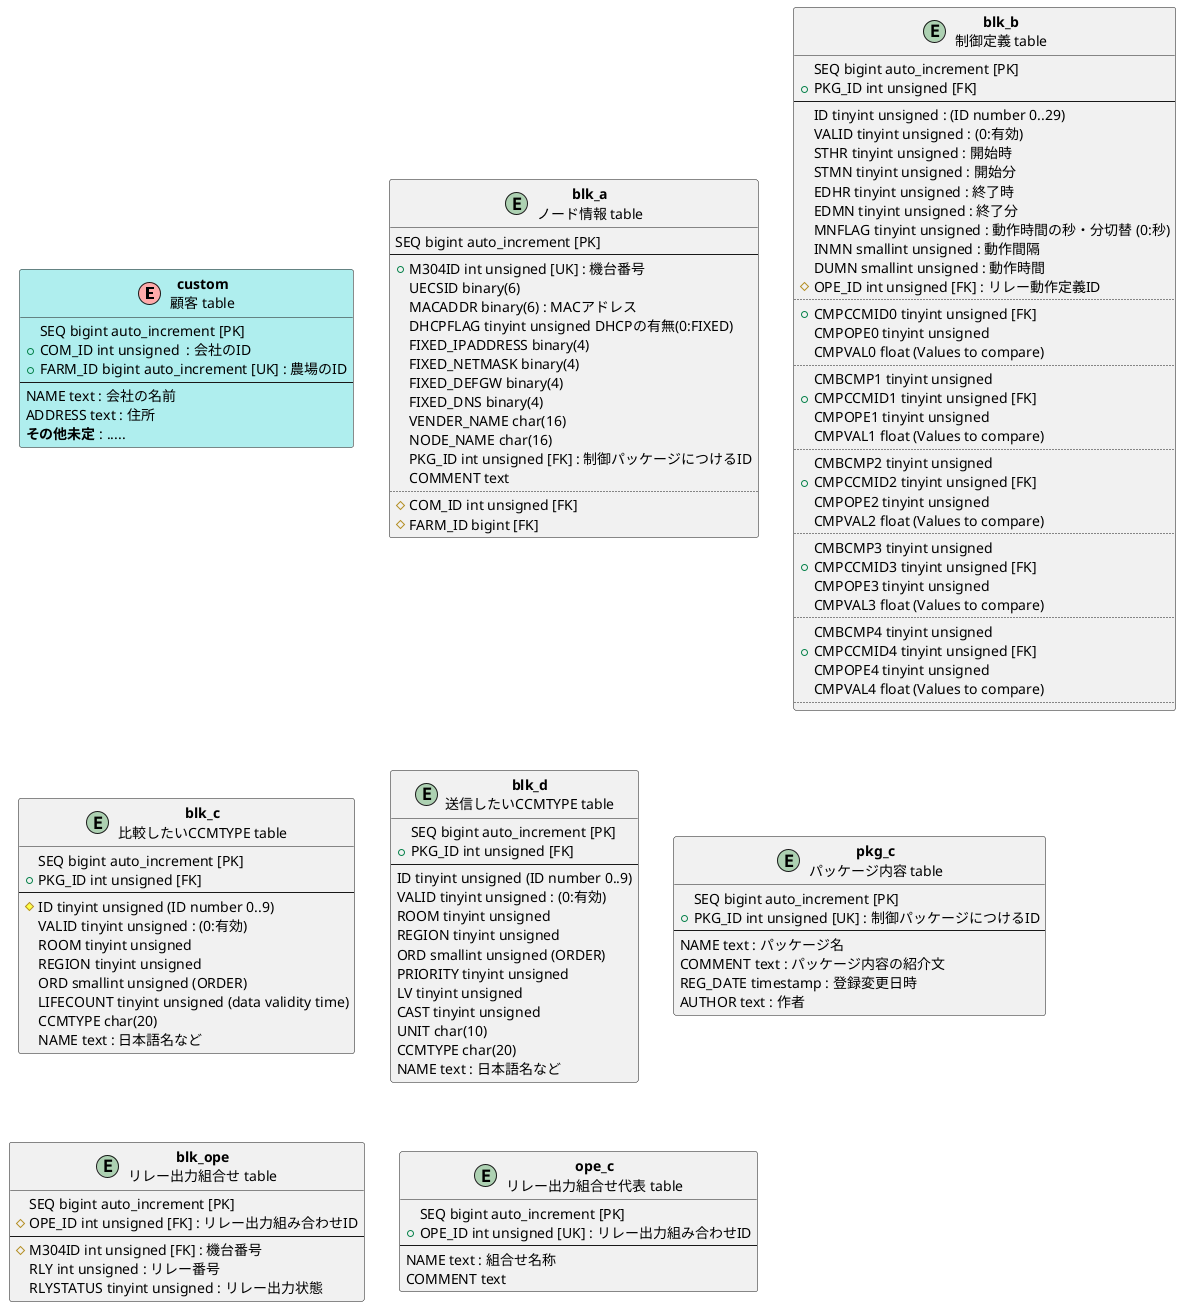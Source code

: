 @startuml tables
entity tbl_custom as "**custom**\n顧客 table" <<(E,#FFAAAA)>> #PaleTurquoise {
    SEQ bigint auto_increment [PK]
    + COM_ID int unsigned  : 会社のID
    + FARM_ID bigint auto_increment [UK] : 農場のID
    --
    NAME text : 会社の名前
    ADDRESS text : 住所
    **その他未定** : .....
}

entity blk_a as "**blk_a**\nノード情報 table" {
  SEQ bigint auto_increment [PK]
--
  + M304ID int unsigned [UK] : 機台番号
  UECSID binary(6)
  MACADDR binary(6) : MACアドレス
  DHCPFLAG tinyint unsigned DHCPの有無(0:FIXED)
  FIXED_IPADDRESS binary(4)
  FIXED_NETMASK binary(4)
  FIXED_DEFGW binary(4)
  FIXED_DNS binary(4)
  VENDER_NAME char(16)
  NODE_NAME char(16)
  PKG_ID int unsigned [FK] : 制御パッケージにつけるID
  COMMENT text
  ..
  # COM_ID int unsigned [FK]
  # FARM_ID bigint [FK]
}
  

entity blk_b as "**blk_b**\n制御定義 table" {
    SEQ bigint auto_increment [PK]
    + PKG_ID int unsigned [FK]
    --
    ID tinyint unsigned : (ID number 0..29)
    VALID tinyint unsigned : (0:有効)
    STHR tinyint unsigned : 開始時
    STMN tinyint unsigned : 開始分
    EDHR tinyint unsigned : 終了時
    EDMN tinyint unsigned : 終了分
    MNFLAG tinyint unsigned : 動作時間の秒・分切替 (0:秒)
    INMN smallint unsigned : 動作間隔
    DUMN smallint unsigned : 動作時間
    # OPE_ID int unsigned [FK] : リレー動作定義ID
    ..
    + CMPCCMID0 tinyint unsigned [FK]
    CMPOPE0 tinyint unsigned
    CMPVAL0 float (Values to compare)
    ..
    CMBCMP1 tinyint unsigned
    + CMPCCMID1 tinyint unsigned [FK]
    CMPOPE1 tinyint unsigned
    CMPVAL1 float (Values to compare)
    ..
    CMBCMP2 tinyint unsigned
    + CMPCCMID2 tinyint unsigned [FK]
    CMPOPE2 tinyint unsigned
    CMPVAL2 float (Values to compare)
    ..
    CMBCMP3 tinyint unsigned
    + CMPCCMID3 tinyint unsigned [FK]
    CMPOPE3 tinyint unsigned
    CMPVAL3 float (Values to compare)
    ..
    CMBCMP4 tinyint unsigned
    + CMPCCMID4 tinyint unsigned [FK]
    CMPOPE4 tinyint unsigned
    CMPVAL4 float (Values to compare)
    ..
}

entity blk_c as "**blk_c**\n比較したいCCMTYPE table" {
    SEQ bigint auto_increment [PK]
    + PKG_ID int unsigned [FK]
    --
    # ID tinyint unsigned (ID number 0..9)
    VALID tinyint unsigned : (0:有効)
    ROOM tinyint unsigned
    REGION tinyint unsigned
    ORD smallint unsigned (ORDER)
    LIFECOUNT tinyint unsigned (data validity time)
    CCMTYPE char(20)
    NAME text : 日本語名など
}

entity blk_d as "**blk_d**\n送信したいCCMTYPE table" {
    SEQ bigint auto_increment [PK]
    + PKG_ID int unsigned [FK]
    --
    ID tinyint unsigned (ID number 0..9)
    VALID tinyint unsigned : (0:有効)
    ROOM tinyint unsigned
    REGION tinyint unsigned
    ORD smallint unsigned (ORDER)
    PRIORITY tinyint unsigned
    LV tinyint unsigned
    CAST tinyint unsigned
    UNIT char(10)
    CCMTYPE char(20)
    NAME text : 日本語名など
}

entity pkg_c as "**pkg_c**\nパッケージ内容 table" {
    SEQ bigint auto_increment [PK]
    + PKG_ID int unsigned [UK] : 制御パッケージにつけるID
    --
    NAME text : パッケージ名
    COMMENT text : パッケージ内容の紹介文
    REG_DATE timestamp : 登録変更日時
    AUTHOR text : 作者
}

entity blk_ope as "**blk_ope**\nリレー出力組合せ table" {
    SEQ bigint auto_increment [PK]
    # OPE_ID int unsigned [FK] : リレー出力組み合わせID
    --
    # M304ID int unsigned [FK] : 機台番号
    RLY int unsigned : リレー番号
    RLYSTATUS tinyint unsigned : リレー出力状態
}

entity ope_c as "**ope_c**\nリレー出力組合せ代表 table" {
    SEQ bigint auto_increment [PK]
    + OPE_ID int unsigned [UK] : リレー出力組み合わせID
    --
    NAME text : 組合せ名称
    COMMENT text
}
@enduml